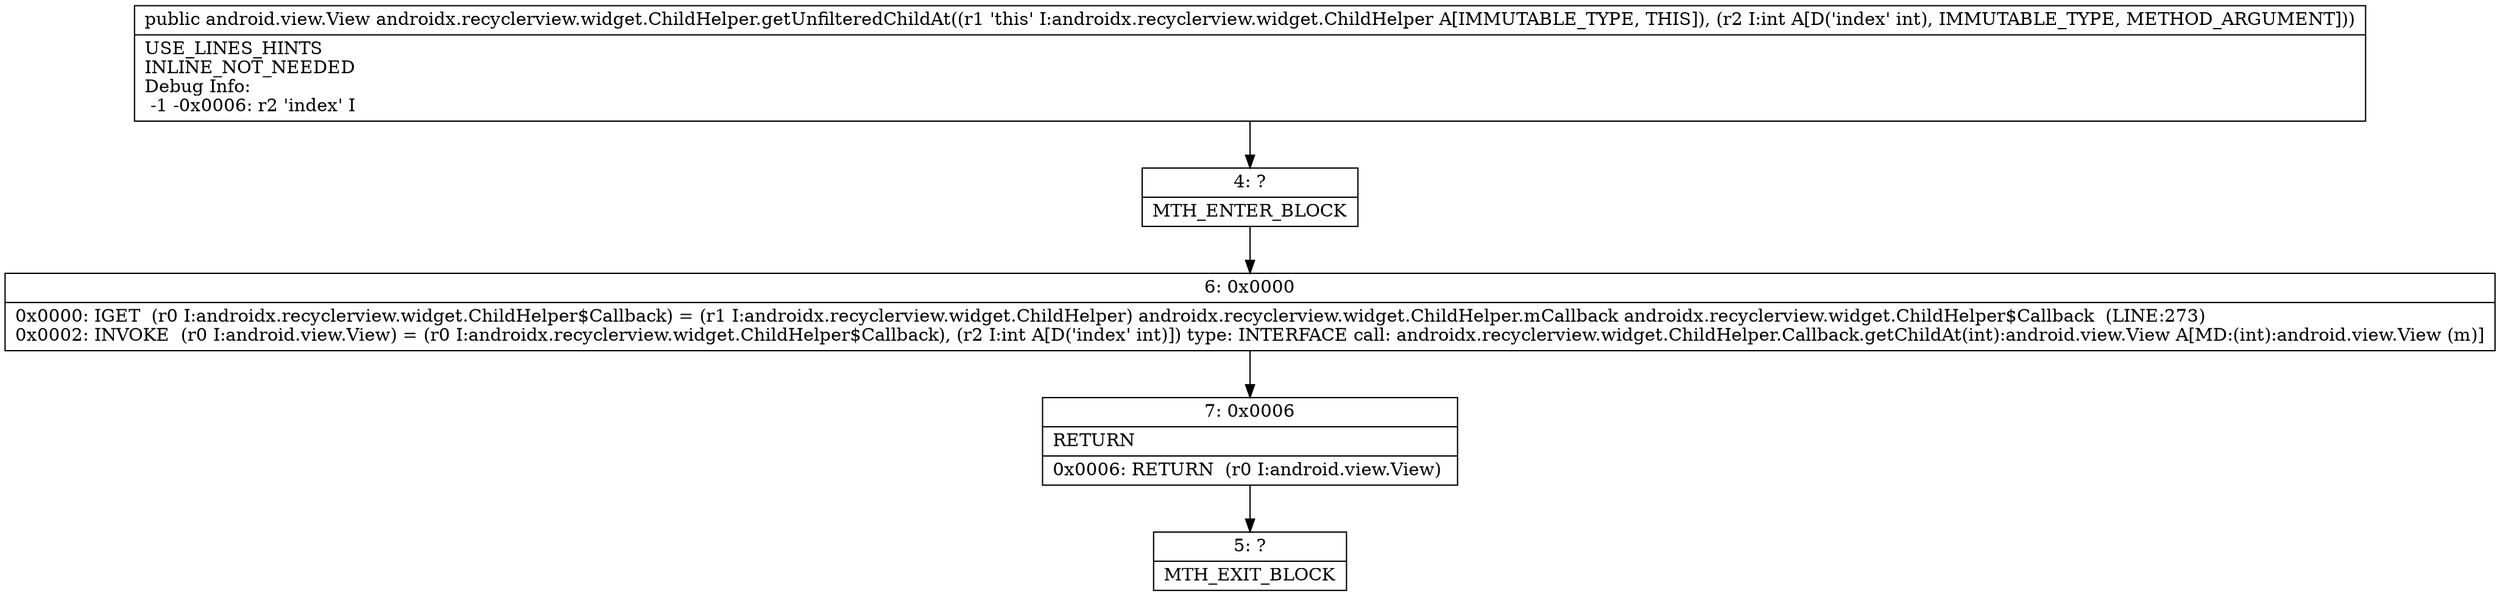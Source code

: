 digraph "CFG forandroidx.recyclerview.widget.ChildHelper.getUnfilteredChildAt(I)Landroid\/view\/View;" {
Node_4 [shape=record,label="{4\:\ ?|MTH_ENTER_BLOCK\l}"];
Node_6 [shape=record,label="{6\:\ 0x0000|0x0000: IGET  (r0 I:androidx.recyclerview.widget.ChildHelper$Callback) = (r1 I:androidx.recyclerview.widget.ChildHelper) androidx.recyclerview.widget.ChildHelper.mCallback androidx.recyclerview.widget.ChildHelper$Callback  (LINE:273)\l0x0002: INVOKE  (r0 I:android.view.View) = (r0 I:androidx.recyclerview.widget.ChildHelper$Callback), (r2 I:int A[D('index' int)]) type: INTERFACE call: androidx.recyclerview.widget.ChildHelper.Callback.getChildAt(int):android.view.View A[MD:(int):android.view.View (m)]\l}"];
Node_7 [shape=record,label="{7\:\ 0x0006|RETURN\l|0x0006: RETURN  (r0 I:android.view.View) \l}"];
Node_5 [shape=record,label="{5\:\ ?|MTH_EXIT_BLOCK\l}"];
MethodNode[shape=record,label="{public android.view.View androidx.recyclerview.widget.ChildHelper.getUnfilteredChildAt((r1 'this' I:androidx.recyclerview.widget.ChildHelper A[IMMUTABLE_TYPE, THIS]), (r2 I:int A[D('index' int), IMMUTABLE_TYPE, METHOD_ARGUMENT]))  | USE_LINES_HINTS\lINLINE_NOT_NEEDED\lDebug Info:\l  \-1 \-0x0006: r2 'index' I\l}"];
MethodNode -> Node_4;Node_4 -> Node_6;
Node_6 -> Node_7;
Node_7 -> Node_5;
}

